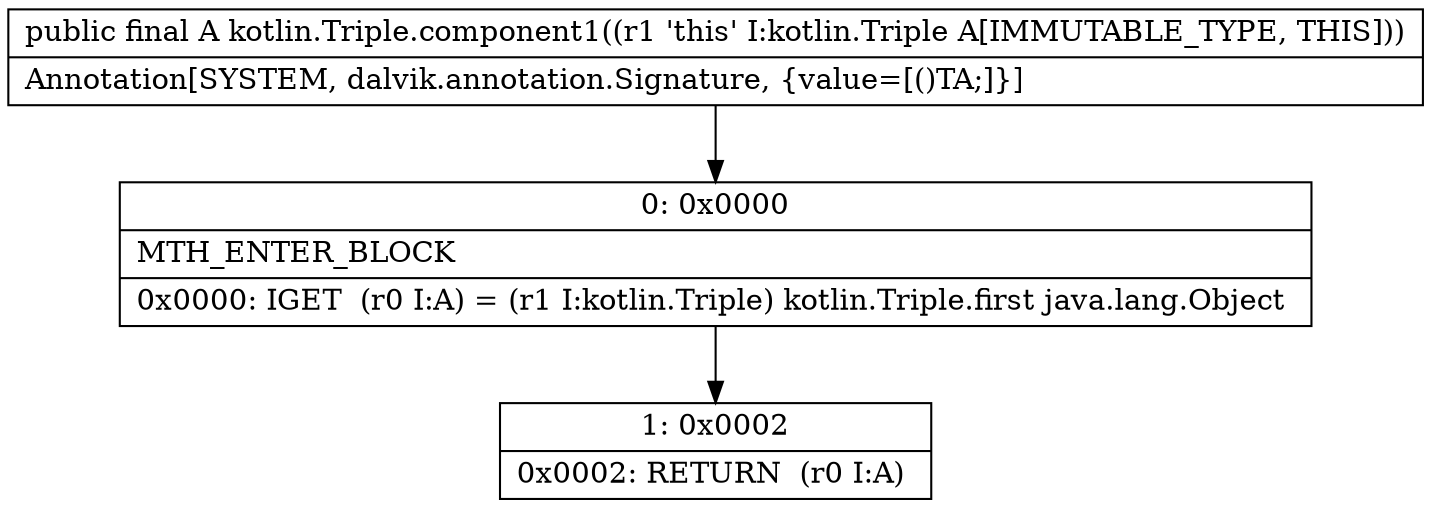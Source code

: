 digraph "CFG forkotlin.Triple.component1()Ljava\/lang\/Object;" {
Node_0 [shape=record,label="{0\:\ 0x0000|MTH_ENTER_BLOCK\l|0x0000: IGET  (r0 I:A) = (r1 I:kotlin.Triple) kotlin.Triple.first java.lang.Object \l}"];
Node_1 [shape=record,label="{1\:\ 0x0002|0x0002: RETURN  (r0 I:A) \l}"];
MethodNode[shape=record,label="{public final A kotlin.Triple.component1((r1 'this' I:kotlin.Triple A[IMMUTABLE_TYPE, THIS]))  | Annotation[SYSTEM, dalvik.annotation.Signature, \{value=[()TA;]\}]\l}"];
MethodNode -> Node_0;
Node_0 -> Node_1;
}

